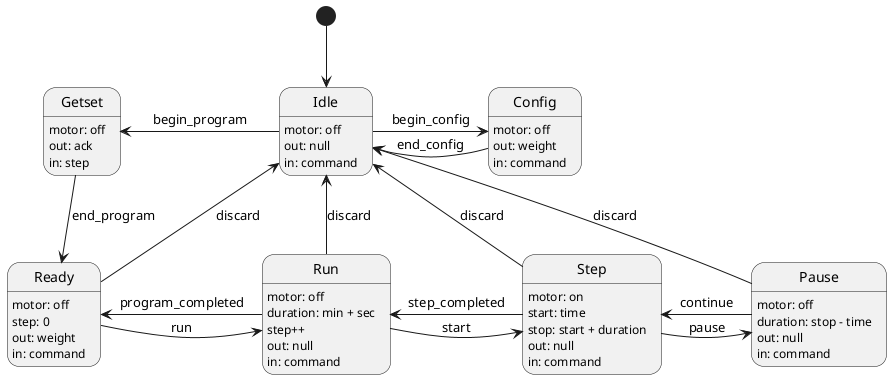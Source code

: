 @startuml

[*] --> Idle 
Idle -> Config : begin_config
Config -> Idle : end_config
Idle -left-> Getset : begin_program


Getset --> Ready : end_program
Ready -> Run : run
Ready -up-> Idle : discard
Run -> Ready : program_completed
Run -> Step : start
Run -up-> Idle : discard
Step -> Run : step_completed
Step -> Pause : pause
Step -up-> Idle : discard
Pause -> Step : continue
Pause -up-> Idle : discard

Idle : motor: off
Idle : out: null
Idle : in: command
Getset : motor: off
Getset : out: ack
Getset : in: step
Config : motor: off
Config : out: weight
Config : in: command
Ready : motor: off
Ready : step: 0
Ready : out: weight
Ready : in: command
Run : motor: off
Run : duration: min + sec
Run : step++
Run : out: null
Run : in: command
Step : motor: on
Step : start: time
Step : stop: start + duration
Step : out: null
Step : in: command
Pause : motor: off
Pause : duration: stop - time
Pause : out: null
Pause : in: command


@enduml